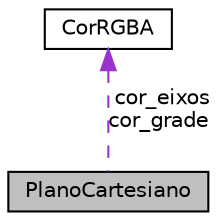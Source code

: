 digraph "PlanoCartesiano"
{
 // LATEX_PDF_SIZE
  edge [fontname="Helvetica",fontsize="10",labelfontname="Helvetica",labelfontsize="10"];
  node [fontname="Helvetica",fontsize="10",shape=record];
  Node1 [label="PlanoCartesiano",height=0.2,width=0.4,color="black", fillcolor="grey75", style="filled", fontcolor="black",tooltip=" "];
  Node2 -> Node1 [dir="back",color="darkorchid3",fontsize="10",style="dashed",label=" cor_eixos\ncor_grade" ,fontname="Helvetica"];
  Node2 [label="CorRGBA",height=0.2,width=0.4,color="black", fillcolor="white", style="filled",URL="$classCorRGBA.html",tooltip=" "];
}
